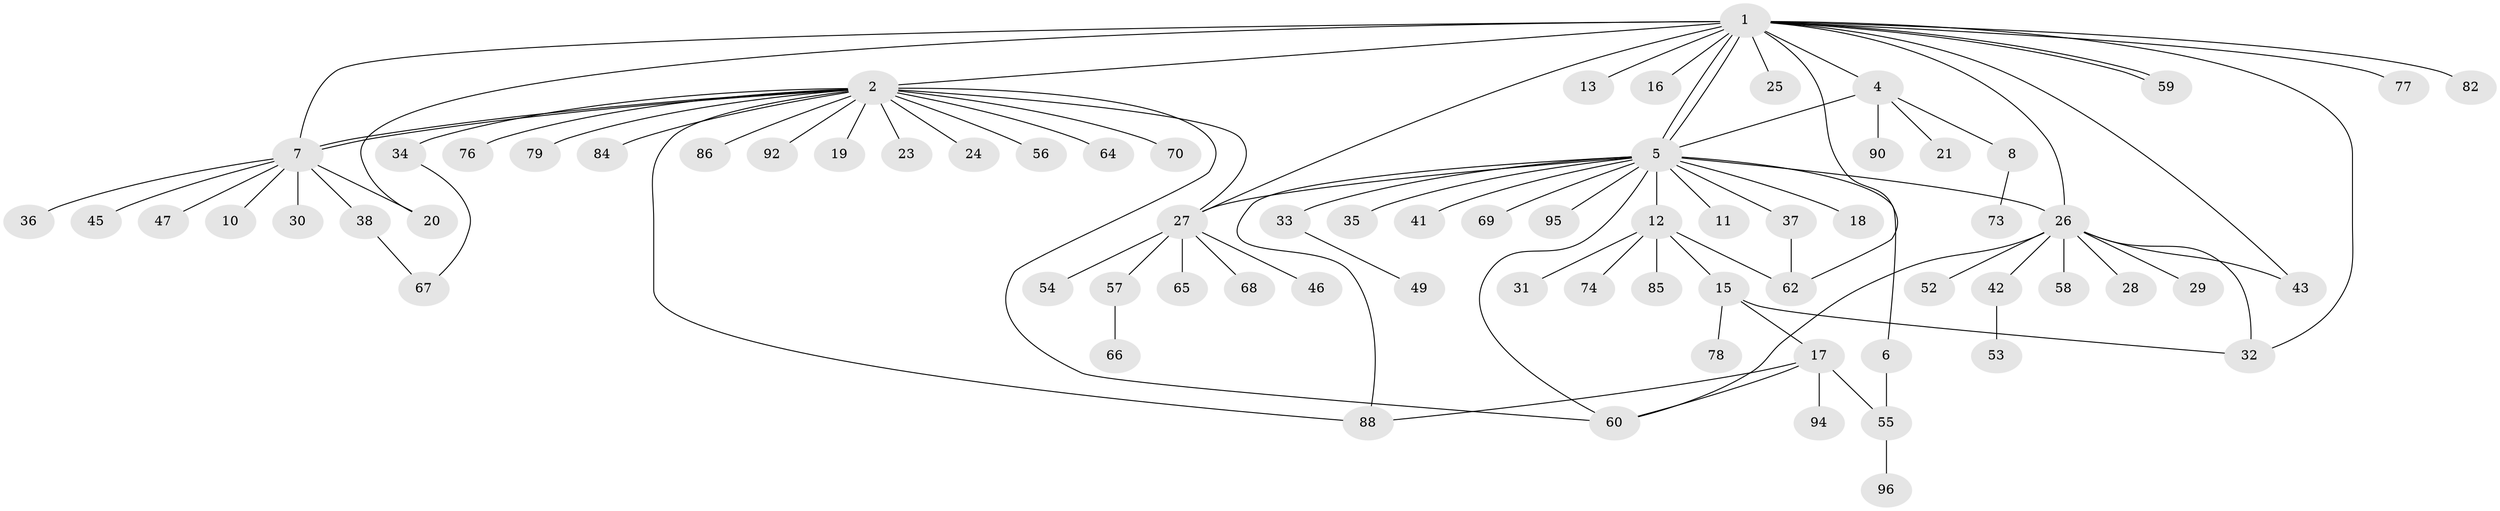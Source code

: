 // original degree distribution, {15: 0.010101010101010102, 16: 0.010101010101010102, 8: 0.010101010101010102, 5: 0.020202020202020204, 18: 0.010101010101010102, 3: 0.1111111111111111, 7: 0.020202020202020204, 6: 0.030303030303030304, 2: 0.16161616161616163, 1: 0.5656565656565656, 9: 0.020202020202020204, 4: 0.030303030303030304}
// Generated by graph-tools (version 1.1) at 2025/11/02/27/25 16:11:14]
// undirected, 74 vertices, 94 edges
graph export_dot {
graph [start="1"]
  node [color=gray90,style=filled];
  1 [super="+3"];
  2 [super="+14"];
  4 [super="+75"];
  5 [super="+91"];
  6 [super="+39"];
  7 [super="+9"];
  8 [super="+22"];
  10 [super="+97"];
  11;
  12 [super="+61"];
  13;
  15;
  16;
  17 [super="+51"];
  18 [super="+48"];
  19;
  20;
  21;
  23;
  24;
  25;
  26 [super="+40"];
  27 [super="+44"];
  28;
  29 [super="+98"];
  30;
  31;
  32 [super="+89"];
  33 [super="+87"];
  34;
  35;
  36;
  37;
  38 [super="+63"];
  41;
  42;
  43 [super="+50"];
  45;
  46;
  47;
  49;
  52;
  53;
  54;
  55 [super="+93"];
  56;
  57 [super="+80"];
  58;
  59;
  60 [super="+99"];
  62 [super="+72"];
  64 [super="+81"];
  65;
  66;
  67 [super="+83"];
  68 [super="+71"];
  69;
  70;
  73;
  74;
  76;
  77;
  78;
  79;
  82;
  84;
  85;
  86;
  88;
  90;
  92;
  94;
  95;
  96;
  1 -- 2 [weight=3];
  1 -- 4;
  1 -- 5;
  1 -- 5;
  1 -- 7;
  1 -- 13;
  1 -- 16;
  1 -- 25;
  1 -- 26;
  1 -- 27;
  1 -- 59;
  1 -- 59;
  1 -- 77;
  1 -- 82;
  1 -- 20;
  1 -- 43;
  1 -- 62;
  1 -- 32;
  2 -- 7 [weight=2];
  2 -- 7;
  2 -- 19;
  2 -- 27 [weight=2];
  2 -- 34;
  2 -- 56;
  2 -- 60;
  2 -- 64;
  2 -- 86;
  2 -- 92;
  2 -- 70;
  2 -- 76;
  2 -- 79;
  2 -- 84;
  2 -- 23;
  2 -- 24;
  2 -- 88;
  4 -- 5;
  4 -- 8;
  4 -- 21;
  4 -- 90;
  5 -- 6;
  5 -- 11;
  5 -- 12;
  5 -- 18;
  5 -- 26;
  5 -- 27;
  5 -- 33;
  5 -- 35;
  5 -- 37;
  5 -- 41;
  5 -- 60;
  5 -- 69;
  5 -- 88;
  5 -- 95;
  6 -- 55;
  7 -- 30;
  7 -- 36;
  7 -- 45;
  7 -- 20;
  7 -- 38;
  7 -- 10;
  7 -- 47;
  8 -- 73;
  12 -- 15;
  12 -- 31;
  12 -- 62;
  12 -- 74;
  12 -- 85;
  15 -- 17;
  15 -- 32;
  15 -- 78;
  17 -- 88;
  17 -- 60;
  17 -- 94;
  17 -- 55;
  26 -- 28;
  26 -- 29;
  26 -- 43;
  26 -- 52;
  26 -- 32;
  26 -- 42;
  26 -- 58;
  26 -- 60;
  27 -- 46;
  27 -- 65;
  27 -- 68;
  27 -- 54;
  27 -- 57;
  33 -- 49;
  34 -- 67;
  37 -- 62;
  38 -- 67;
  42 -- 53;
  55 -- 96;
  57 -- 66;
}
